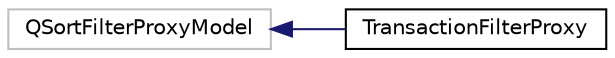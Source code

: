 digraph "Graphical Class Hierarchy"
{
  edge [fontname="Helvetica",fontsize="10",labelfontname="Helvetica",labelfontsize="10"];
  node [fontname="Helvetica",fontsize="10",shape=record];
  rankdir="LR";
  Node64 [label="QSortFilterProxyModel",height=0.2,width=0.4,color="grey75", fillcolor="white", style="filled"];
  Node64 -> Node0 [dir="back",color="midnightblue",fontsize="10",style="solid",fontname="Helvetica"];
  Node0 [label="TransactionFilterProxy",height=0.2,width=0.4,color="black", fillcolor="white", style="filled",URL="$d2/ddd/class_transaction_filter_proxy.html",tooltip="Filter the transaction list according to pre-specified rules. "];
}
